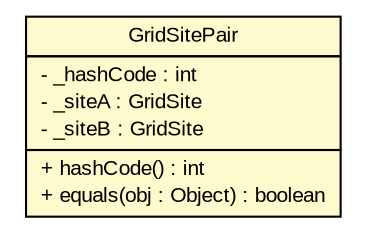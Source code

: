 #!/usr/local/bin/dot
#
# Class diagram 
# Generated by UMLGraph version R5_7_2-3-gee82a7 (http://www.umlgraph.org/)
#

digraph G {
	edge [fontname="arial",fontsize=10,labelfontname="arial",labelfontsize=10];
	node [fontname="arial",fontsize=10,shape=plaintext];
	nodesep=0.25;
	ranksep=0.5;
	// org.edg.data.replication.optorsim.infrastructure.GridSitePair
	c5279 [label=<<table title="org.edg.data.replication.optorsim.infrastructure.GridSitePair" border="0" cellborder="1" cellspacing="0" cellpadding="2" port="p" bgcolor="lemonChiffon" href="./GridSitePair.html">
		<tr><td><table border="0" cellspacing="0" cellpadding="1">
<tr><td align="center" balign="center"> GridSitePair </td></tr>
		</table></td></tr>
		<tr><td><table border="0" cellspacing="0" cellpadding="1">
<tr><td align="left" balign="left"> - _hashCode : int </td></tr>
<tr><td align="left" balign="left"> - _siteA : GridSite </td></tr>
<tr><td align="left" balign="left"> - _siteB : GridSite </td></tr>
		</table></td></tr>
		<tr><td><table border="0" cellspacing="0" cellpadding="1">
<tr><td align="left" balign="left"> + hashCode() : int </td></tr>
<tr><td align="left" balign="left"> + equals(obj : Object) : boolean </td></tr>
		</table></td></tr>
		</table>>, URL="./GridSitePair.html", fontname="arial", fontcolor="black", fontsize=10.0];
}

